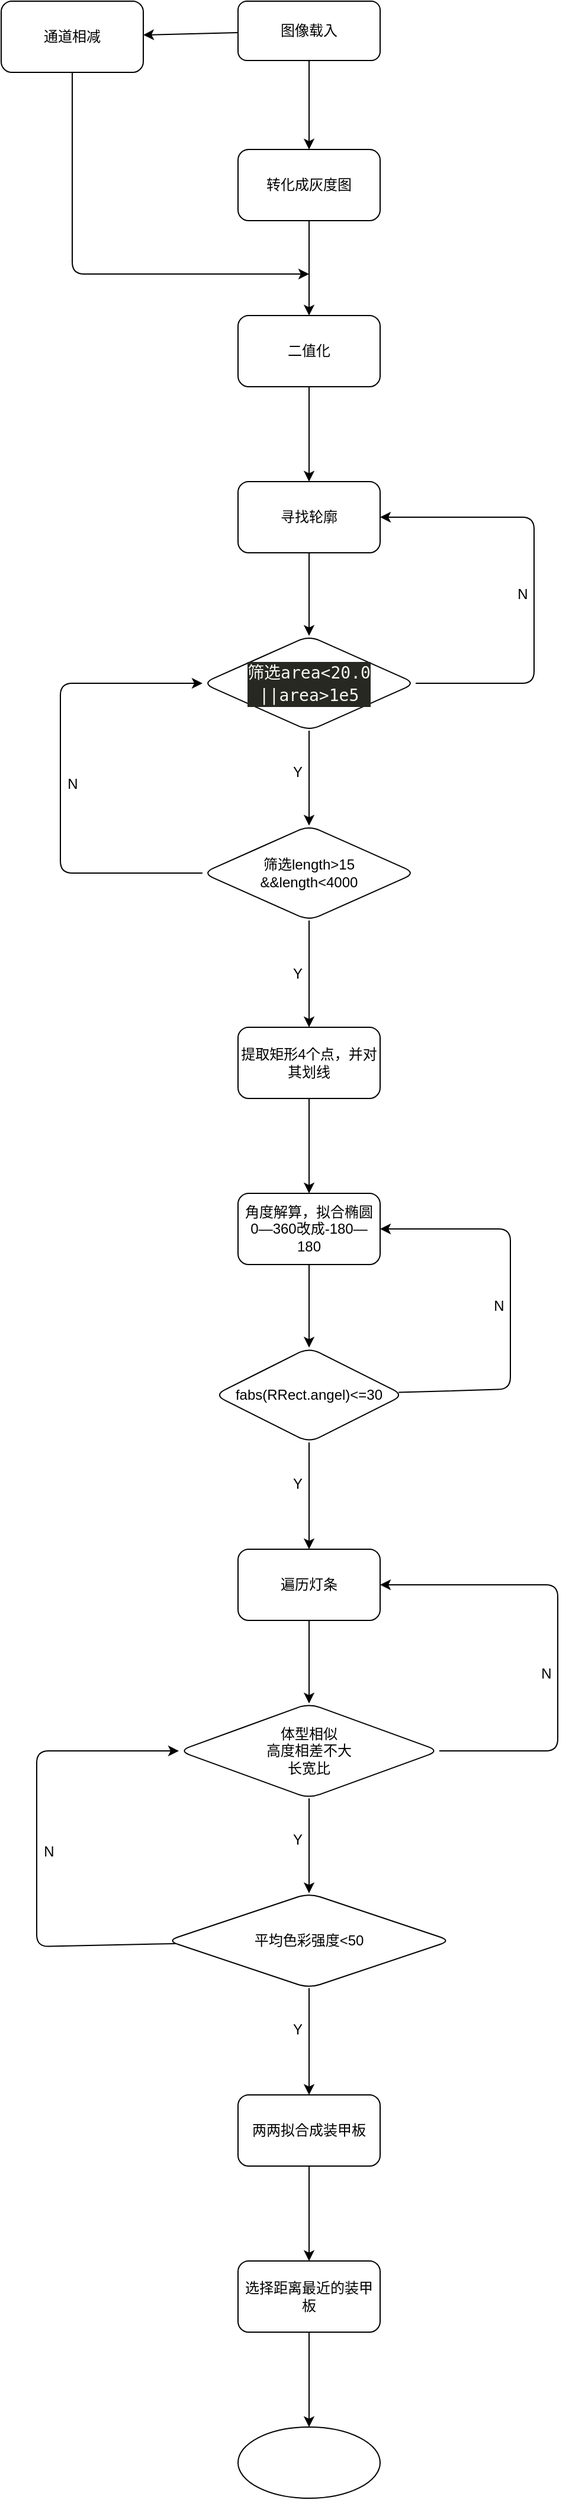 <mxfile>
    <diagram id="kM357M1WV-Qp5qPQne7j" name="第 1 页">
        <mxGraphModel dx="798" dy="454" grid="1" gridSize="10" guides="1" tooltips="1" connect="1" arrows="1" fold="1" page="1" pageScale="1" pageWidth="827" pageHeight="1169" math="0" shadow="0">
            <root>
                <mxCell id="0"/>
                <mxCell id="1" parent="0"/>
                <mxCell id="4" value="" style="edgeStyle=none;html=1;" edge="1" parent="1" source="2" target="3">
                    <mxGeometry relative="1" as="geometry"/>
                </mxCell>
                <mxCell id="6" value="" style="edgeStyle=none;html=1;" edge="1" parent="1" source="2" target="5">
                    <mxGeometry relative="1" as="geometry"/>
                </mxCell>
                <mxCell id="2" value="图像载入" style="rounded=1;whiteSpace=wrap;html=1;" vertex="1" parent="1">
                    <mxGeometry x="290" width="120" height="50" as="geometry"/>
                </mxCell>
                <mxCell id="10" value="" style="edgeStyle=none;html=1;" edge="1" parent="1" source="3" target="9">
                    <mxGeometry relative="1" as="geometry"/>
                </mxCell>
                <mxCell id="3" value="转化成灰度图" style="whiteSpace=wrap;html=1;rounded=1;" vertex="1" parent="1">
                    <mxGeometry x="290" y="125" width="120" height="60" as="geometry"/>
                </mxCell>
                <mxCell id="8" value="" style="edgeStyle=none;html=1;" edge="1" parent="1" source="5">
                    <mxGeometry relative="1" as="geometry">
                        <mxPoint x="350" y="230" as="targetPoint"/>
                        <Array as="points">
                            <mxPoint x="150" y="230"/>
                        </Array>
                    </mxGeometry>
                </mxCell>
                <mxCell id="5" value="通道相减" style="whiteSpace=wrap;html=1;rounded=1;" vertex="1" parent="1">
                    <mxGeometry x="90" width="120" height="60" as="geometry"/>
                </mxCell>
                <mxCell id="12" value="" style="edgeStyle=none;html=1;" edge="1" parent="1" source="9" target="11">
                    <mxGeometry relative="1" as="geometry"/>
                </mxCell>
                <mxCell id="9" value="二值化" style="whiteSpace=wrap;html=1;rounded=1;" vertex="1" parent="1">
                    <mxGeometry x="290" y="265" width="120" height="60" as="geometry"/>
                </mxCell>
                <mxCell id="16" value="" style="edgeStyle=none;html=1;" edge="1" parent="1" source="11" target="15">
                    <mxGeometry relative="1" as="geometry"/>
                </mxCell>
                <mxCell id="11" value="寻找轮廓" style="whiteSpace=wrap;html=1;rounded=1;" vertex="1" parent="1">
                    <mxGeometry x="290" y="405" width="120" height="60" as="geometry"/>
                </mxCell>
                <mxCell id="18" value="" style="edgeStyle=none;html=1;entryX=1;entryY=0.5;entryDx=0;entryDy=0;" edge="1" parent="1" source="15" target="11">
                    <mxGeometry relative="1" as="geometry">
                        <mxPoint x="540" y="440" as="targetPoint"/>
                        <Array as="points">
                            <mxPoint x="540" y="575"/>
                            <mxPoint x="540" y="435"/>
                        </Array>
                    </mxGeometry>
                </mxCell>
                <mxCell id="21" value="" style="edgeStyle=none;html=1;" edge="1" parent="1" source="15" target="20">
                    <mxGeometry relative="1" as="geometry"/>
                </mxCell>
                <mxCell id="15" value="&lt;div style=&quot;color: rgb(248 , 248 , 242) ; background-color: rgb(39 , 40 , 34) ; font-family: &amp;#34;droid sans mono&amp;#34; , monospace , monospace , &amp;#34;droid sans fallback&amp;#34; ; font-size: 14px ; line-height: 19px&quot;&gt;筛选area&amp;lt;20.0&lt;/div&gt;&lt;div style=&quot;color: rgb(248 , 248 , 242) ; background-color: rgb(39 , 40 , 34) ; font-family: &amp;#34;droid sans mono&amp;#34; , monospace , monospace , &amp;#34;droid sans fallback&amp;#34; ; font-size: 14px ; line-height: 19px&quot;&gt;||area&amp;gt;1e5&lt;/div&gt;" style="rhombus;whiteSpace=wrap;html=1;rounded=1;" vertex="1" parent="1">
                    <mxGeometry x="260" y="535" width="180" height="80" as="geometry"/>
                </mxCell>
                <mxCell id="19" value="N" style="text;html=1;align=center;verticalAlign=middle;resizable=0;points=[];autosize=1;strokeColor=none;" vertex="1" parent="1">
                    <mxGeometry x="520" y="490" width="20" height="20" as="geometry"/>
                </mxCell>
                <mxCell id="28" value="" style="edgeStyle=none;html=1;entryX=0;entryY=0.5;entryDx=0;entryDy=0;" edge="1" parent="1" source="20" target="15">
                    <mxGeometry relative="1" as="geometry">
                        <mxPoint x="140" y="600" as="targetPoint"/>
                        <Array as="points">
                            <mxPoint x="140" y="735"/>
                            <mxPoint x="140" y="575"/>
                        </Array>
                    </mxGeometry>
                </mxCell>
                <mxCell id="35" value="" style="edgeStyle=none;html=1;" edge="1" parent="1" source="20" target="34">
                    <mxGeometry relative="1" as="geometry"/>
                </mxCell>
                <mxCell id="20" value="筛选length&amp;gt;15&lt;br&gt;&amp;amp;&amp;amp;length&amp;lt;4000" style="rhombus;whiteSpace=wrap;html=1;rounded=1;" vertex="1" parent="1">
                    <mxGeometry x="260" y="695" width="180" height="80" as="geometry"/>
                </mxCell>
                <mxCell id="23" value="Y" style="text;html=1;align=center;verticalAlign=middle;resizable=0;points=[];autosize=1;strokeColor=none;" vertex="1" parent="1">
                    <mxGeometry x="330" y="640" width="20" height="20" as="geometry"/>
                </mxCell>
                <mxCell id="29" value="N" style="text;html=1;align=center;verticalAlign=middle;resizable=0;points=[];autosize=1;strokeColor=none;" vertex="1" parent="1">
                    <mxGeometry x="140" y="650" width="20" height="20" as="geometry"/>
                </mxCell>
                <mxCell id="40" value="" style="edgeStyle=none;html=1;" edge="1" parent="1" source="34" target="39">
                    <mxGeometry relative="1" as="geometry"/>
                </mxCell>
                <mxCell id="34" value="提取矩形4个点，并对其划线" style="whiteSpace=wrap;html=1;rounded=1;" vertex="1" parent="1">
                    <mxGeometry x="290" y="865" width="120" height="60" as="geometry"/>
                </mxCell>
                <mxCell id="36" value="Y" style="text;html=1;align=center;verticalAlign=middle;resizable=0;points=[];autosize=1;strokeColor=none;" vertex="1" parent="1">
                    <mxGeometry x="330" y="810" width="20" height="20" as="geometry"/>
                </mxCell>
                <mxCell id="42" value="" style="edgeStyle=none;html=1;" edge="1" parent="1" source="39" target="41">
                    <mxGeometry relative="1" as="geometry"/>
                </mxCell>
                <mxCell id="39" value="角度解算，拟合椭圆&lt;br&gt;0—360改成-180—180" style="whiteSpace=wrap;html=1;rounded=1;" vertex="1" parent="1">
                    <mxGeometry x="290" y="1005" width="120" height="60" as="geometry"/>
                </mxCell>
                <mxCell id="44" value="" style="edgeStyle=none;html=1;entryX=1;entryY=0.5;entryDx=0;entryDy=0;" edge="1" parent="1" source="41" target="39">
                    <mxGeometry relative="1" as="geometry">
                        <mxPoint x="520" y="1050" as="targetPoint"/>
                        <Array as="points">
                            <mxPoint x="520" y="1170"/>
                            <mxPoint x="520" y="1035"/>
                        </Array>
                    </mxGeometry>
                </mxCell>
                <mxCell id="48" value="" style="edgeStyle=none;html=1;" edge="1" parent="1" source="41" target="47">
                    <mxGeometry relative="1" as="geometry"/>
                </mxCell>
                <mxCell id="41" value="fabs(RRect.angel)&amp;lt;=30" style="rhombus;whiteSpace=wrap;html=1;rounded=1;" vertex="1" parent="1">
                    <mxGeometry x="270" y="1135" width="160" height="80" as="geometry"/>
                </mxCell>
                <mxCell id="46" value="N" style="text;html=1;align=center;verticalAlign=middle;resizable=0;points=[];autosize=1;strokeColor=none;" vertex="1" parent="1">
                    <mxGeometry x="500" y="1090" width="20" height="20" as="geometry"/>
                </mxCell>
                <mxCell id="53" value="" style="edgeStyle=none;html=1;" edge="1" parent="1" source="47" target="52">
                    <mxGeometry relative="1" as="geometry"/>
                </mxCell>
                <mxCell id="47" value="遍历灯条" style="whiteSpace=wrap;html=1;rounded=1;" vertex="1" parent="1">
                    <mxGeometry x="290" y="1305" width="120" height="60" as="geometry"/>
                </mxCell>
                <mxCell id="49" value="Y" style="text;html=1;align=center;verticalAlign=middle;resizable=0;points=[];autosize=1;strokeColor=none;" vertex="1" parent="1">
                    <mxGeometry x="330" y="1240" width="20" height="20" as="geometry"/>
                </mxCell>
                <mxCell id="55" value="" style="edgeStyle=none;html=1;entryX=1;entryY=0.5;entryDx=0;entryDy=0;" edge="1" parent="1" source="52" target="47">
                    <mxGeometry relative="1" as="geometry">
                        <mxPoint x="540" y="1475" as="targetPoint"/>
                        <Array as="points">
                            <mxPoint x="560" y="1475"/>
                            <mxPoint x="560" y="1335"/>
                        </Array>
                    </mxGeometry>
                </mxCell>
                <mxCell id="58" value="" style="edgeStyle=none;html=1;" edge="1" parent="1" source="52" target="57">
                    <mxGeometry relative="1" as="geometry"/>
                </mxCell>
                <mxCell id="52" value="体型相似&lt;br&gt;高度相差不大&lt;br&gt;长宽比" style="rhombus;whiteSpace=wrap;html=1;rounded=1;" vertex="1" parent="1">
                    <mxGeometry x="240" y="1435" width="220" height="80" as="geometry"/>
                </mxCell>
                <mxCell id="56" value="N" style="text;html=1;align=center;verticalAlign=middle;resizable=0;points=[];autosize=1;strokeColor=none;" vertex="1" parent="1">
                    <mxGeometry x="540" y="1400" width="20" height="20" as="geometry"/>
                </mxCell>
                <mxCell id="61" value="" style="edgeStyle=none;html=1;entryX=0;entryY=0.5;entryDx=0;entryDy=0;" edge="1" parent="1" source="57" target="52">
                    <mxGeometry relative="1" as="geometry">
                        <mxPoint x="90" y="1635" as="targetPoint"/>
                        <Array as="points">
                            <mxPoint x="120" y="1640"/>
                            <mxPoint x="120" y="1475"/>
                        </Array>
                    </mxGeometry>
                </mxCell>
                <mxCell id="64" value="" style="edgeStyle=none;html=1;" edge="1" parent="1" source="57" target="63">
                    <mxGeometry relative="1" as="geometry"/>
                </mxCell>
                <mxCell id="57" value="平均色彩强度&amp;lt;50" style="rhombus;whiteSpace=wrap;html=1;rounded=1;" vertex="1" parent="1">
                    <mxGeometry x="230" y="1595" width="240" height="80" as="geometry"/>
                </mxCell>
                <mxCell id="59" value="Y" style="text;html=1;align=center;verticalAlign=middle;resizable=0;points=[];autosize=1;strokeColor=none;" vertex="1" parent="1">
                    <mxGeometry x="330" y="1540" width="20" height="20" as="geometry"/>
                </mxCell>
                <mxCell id="62" value="N" style="text;html=1;align=center;verticalAlign=middle;resizable=0;points=[];autosize=1;strokeColor=none;" vertex="1" parent="1">
                    <mxGeometry x="120" y="1550" width="20" height="20" as="geometry"/>
                </mxCell>
                <mxCell id="67" value="" style="edgeStyle=none;html=1;" edge="1" parent="1" source="63" target="66">
                    <mxGeometry relative="1" as="geometry"/>
                </mxCell>
                <mxCell id="63" value="两两拟合成装甲板" style="whiteSpace=wrap;html=1;rounded=1;" vertex="1" parent="1">
                    <mxGeometry x="290" y="1765" width="120" height="60" as="geometry"/>
                </mxCell>
                <mxCell id="65" value="Y" style="text;html=1;align=center;verticalAlign=middle;resizable=0;points=[];autosize=1;strokeColor=none;" vertex="1" parent="1">
                    <mxGeometry x="330" y="1700" width="20" height="20" as="geometry"/>
                </mxCell>
                <mxCell id="69" value="" style="edgeStyle=none;html=1;" edge="1" parent="1" source="66" target="68">
                    <mxGeometry relative="1" as="geometry"/>
                </mxCell>
                <mxCell id="66" value="选择距离最近的装甲板" style="whiteSpace=wrap;html=1;rounded=1;" vertex="1" parent="1">
                    <mxGeometry x="290" y="1905" width="120" height="60" as="geometry"/>
                </mxCell>
                <mxCell id="68" value="" style="ellipse;whiteSpace=wrap;html=1;rounded=1;" vertex="1" parent="1">
                    <mxGeometry x="290" y="2045" width="120" height="60" as="geometry"/>
                </mxCell>
            </root>
        </mxGraphModel>
    </diagram>
</mxfile>